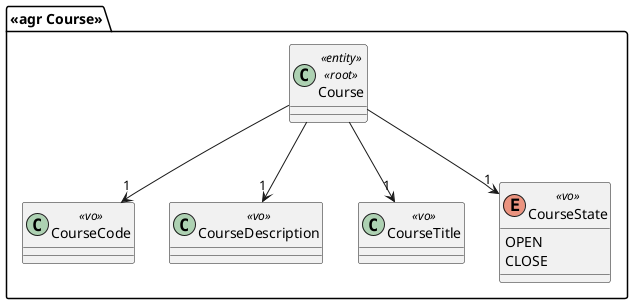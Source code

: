 @startuml


package "<<agr Course>>"{
    class Course<<entity>><<root>>{}
    class CourseCode <<vo>>
    class CourseDescription<<vo>>{}
    class CourseTitle<<vo>>{}
    enum CourseState<<vo>>{
       OPEN
       CLOSE
    }

    Course --> "1" CourseState
    Course -down-> "1" CourseTitle
    Course -down-> "1" CourseDescription
    Course -down-> "1" CourseCode
}

@enduml